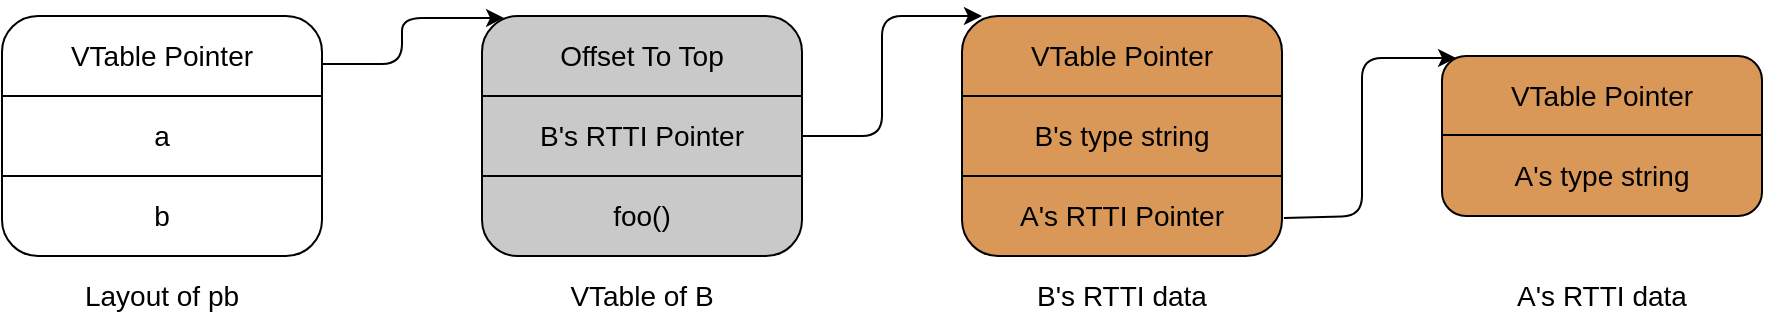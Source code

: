 <mxfile version="24.7.17">
  <diagram name="第 1 页" id="ov3-2ZxVzbA_uYJa8KsF">
    <mxGraphModel dx="1242" dy="819" grid="1" gridSize="10" guides="1" tooltips="1" connect="1" arrows="1" fold="1" page="1" pageScale="1" pageWidth="827" pageHeight="1169" math="0" shadow="0">
      <root>
        <mxCell id="0" />
        <mxCell id="1" parent="0" />
        <mxCell id="O-Wifks-kzLdKlH56Ls9-1" value="" style="rounded=1;whiteSpace=wrap;html=1;fillColor=#FFFFFF;" vertex="1" parent="1">
          <mxGeometry y="160" width="160" height="120" as="geometry" />
        </mxCell>
        <mxCell id="O-Wifks-kzLdKlH56Ls9-2" value="" style="endArrow=none;html=1;rounded=0;" edge="1" parent="1">
          <mxGeometry width="50" height="50" relative="1" as="geometry">
            <mxPoint y="200" as="sourcePoint" />
            <mxPoint x="160" y="200" as="targetPoint" />
          </mxGeometry>
        </mxCell>
        <mxCell id="O-Wifks-kzLdKlH56Ls9-3" value="" style="endArrow=none;html=1;rounded=0;" edge="1" parent="1">
          <mxGeometry width="50" height="50" relative="1" as="geometry">
            <mxPoint y="240" as="sourcePoint" />
            <mxPoint x="160" y="240" as="targetPoint" />
          </mxGeometry>
        </mxCell>
        <mxCell id="O-Wifks-kzLdKlH56Ls9-4" value="" style="rounded=1;whiteSpace=wrap;html=1;fillColor=#C9C9C9;strokeColor=default;" vertex="1" parent="1">
          <mxGeometry x="240" y="160" width="160" height="120" as="geometry" />
        </mxCell>
        <mxCell id="O-Wifks-kzLdKlH56Ls9-5" value="" style="endArrow=none;html=1;rounded=0;strokeColor=default;" edge="1" parent="1">
          <mxGeometry width="50" height="50" relative="1" as="geometry">
            <mxPoint x="240" y="200" as="sourcePoint" />
            <mxPoint x="400" y="200" as="targetPoint" />
          </mxGeometry>
        </mxCell>
        <mxCell id="O-Wifks-kzLdKlH56Ls9-6" value="" style="endArrow=none;html=1;rounded=0;strokeColor=default;" edge="1" parent="1">
          <mxGeometry width="50" height="50" relative="1" as="geometry">
            <mxPoint x="240" y="240" as="sourcePoint" />
            <mxPoint x="400" y="240" as="targetPoint" />
          </mxGeometry>
        </mxCell>
        <mxCell id="O-Wifks-kzLdKlH56Ls9-7" value="" style="rounded=1;whiteSpace=wrap;html=1;fillColor=#D99857;strokeColor=default;" vertex="1" parent="1">
          <mxGeometry x="480" y="160" width="160" height="120" as="geometry" />
        </mxCell>
        <mxCell id="O-Wifks-kzLdKlH56Ls9-8" value="" style="endArrow=none;html=1;rounded=0;strokeColor=default;" edge="1" parent="1">
          <mxGeometry width="50" height="50" relative="1" as="geometry">
            <mxPoint x="480" y="200" as="sourcePoint" />
            <mxPoint x="640" y="200" as="targetPoint" />
          </mxGeometry>
        </mxCell>
        <mxCell id="O-Wifks-kzLdKlH56Ls9-9" value="" style="endArrow=none;html=1;rounded=0;strokeColor=default;" edge="1" parent="1">
          <mxGeometry width="50" height="50" relative="1" as="geometry">
            <mxPoint x="480" y="240" as="sourcePoint" />
            <mxPoint x="640" y="240" as="targetPoint" />
          </mxGeometry>
        </mxCell>
        <mxCell id="O-Wifks-kzLdKlH56Ls9-10" value="" style="rounded=1;whiteSpace=wrap;html=1;fillColor=#D99857;strokeColor=default;" vertex="1" parent="1">
          <mxGeometry x="720" y="180" width="160" height="80" as="geometry" />
        </mxCell>
        <mxCell id="O-Wifks-kzLdKlH56Ls9-13" value="" style="endArrow=none;html=1;rounded=0;strokeColor=default;" edge="1" parent="1">
          <mxGeometry width="50" height="50" relative="1" as="geometry">
            <mxPoint x="720" y="219.5" as="sourcePoint" />
            <mxPoint x="880" y="219.5" as="targetPoint" />
          </mxGeometry>
        </mxCell>
        <mxCell id="O-Wifks-kzLdKlH56Ls9-20" value="&lt;font style=&quot;font-size: 14px;&quot;&gt;VTable Pointer&lt;/font&gt;" style="rounded=1;whiteSpace=wrap;html=1;fillColor=#FFFFFF;strokeColor=#FFFFFF;" vertex="1" parent="1">
          <mxGeometry x="20" y="170" width="120" height="20" as="geometry" />
        </mxCell>
        <mxCell id="O-Wifks-kzLdKlH56Ls9-22" value="&lt;font style=&quot;font-size: 14px;&quot;&gt;a&lt;/font&gt;" style="rounded=1;whiteSpace=wrap;html=1;fillColor=#FFFFFF;strokeColor=#FFFFFF;" vertex="1" parent="1">
          <mxGeometry x="20" y="210" width="120" height="20" as="geometry" />
        </mxCell>
        <mxCell id="O-Wifks-kzLdKlH56Ls9-23" value="&lt;font style=&quot;font-size: 14px;&quot;&gt;b&lt;/font&gt;" style="rounded=1;whiteSpace=wrap;html=1;fillColor=#FFFFFF;strokeColor=#FFFFFF;" vertex="1" parent="1">
          <mxGeometry x="20" y="250" width="120" height="20" as="geometry" />
        </mxCell>
        <mxCell id="O-Wifks-kzLdKlH56Ls9-24" value="&lt;font style=&quot;font-size: 14px;&quot;&gt;Offset To Top&lt;/font&gt;" style="rounded=1;whiteSpace=wrap;html=1;fillColor=#C9C9C9;strokeColor=#C9C9C9;" vertex="1" parent="1">
          <mxGeometry x="260" y="170" width="120" height="20" as="geometry" />
        </mxCell>
        <mxCell id="O-Wifks-kzLdKlH56Ls9-25" value="&lt;font style=&quot;font-size: 14px;&quot;&gt;B&#39;s RTTI Pointer&lt;/font&gt;" style="rounded=1;whiteSpace=wrap;html=1;fillColor=#C9C9C9;strokeColor=#C9C9C9;" vertex="1" parent="1">
          <mxGeometry x="260" y="210" width="120" height="20" as="geometry" />
        </mxCell>
        <mxCell id="O-Wifks-kzLdKlH56Ls9-26" value="&lt;span style=&quot;font-size: 14px;&quot;&gt;foo()&lt;/span&gt;" style="rounded=1;whiteSpace=wrap;html=1;fillColor=#C9C9C9;strokeColor=#C9C9C9;" vertex="1" parent="1">
          <mxGeometry x="260" y="250" width="120" height="20" as="geometry" />
        </mxCell>
        <mxCell id="O-Wifks-kzLdKlH56Ls9-27" value="&lt;font style=&quot;font-size: 14px;&quot;&gt;VTable Pointer&lt;/font&gt;" style="rounded=1;whiteSpace=wrap;html=1;fillColor=#D99857;strokeColor=#D99857;" vertex="1" parent="1">
          <mxGeometry x="500" y="170" width="120" height="20" as="geometry" />
        </mxCell>
        <mxCell id="O-Wifks-kzLdKlH56Ls9-28" value="&lt;font style=&quot;font-size: 14px;&quot;&gt;B&#39;s type string&lt;/font&gt;" style="rounded=1;whiteSpace=wrap;html=1;fillColor=#D99857;strokeColor=#D99857;" vertex="1" parent="1">
          <mxGeometry x="500" y="210" width="120" height="20" as="geometry" />
        </mxCell>
        <mxCell id="O-Wifks-kzLdKlH56Ls9-29" value="&lt;font style=&quot;font-size: 14px;&quot;&gt;A&#39;s RTTI Pointer&lt;/font&gt;" style="rounded=1;whiteSpace=wrap;html=1;fillColor=#D99857;strokeColor=#D99857;" vertex="1" parent="1">
          <mxGeometry x="500" y="250" width="120" height="20" as="geometry" />
        </mxCell>
        <mxCell id="O-Wifks-kzLdKlH56Ls9-30" value="&lt;span style=&quot;font-size: 14px;&quot;&gt;VTable Pointer&lt;/span&gt;" style="rounded=1;whiteSpace=wrap;html=1;fillColor=#D99857;strokeColor=#D99857;" vertex="1" parent="1">
          <mxGeometry x="740" y="190" width="120" height="20" as="geometry" />
        </mxCell>
        <mxCell id="O-Wifks-kzLdKlH56Ls9-31" value="&lt;span style=&quot;font-size: 14px;&quot;&gt;A&#39;s type string&lt;/span&gt;" style="rounded=1;whiteSpace=wrap;html=1;fillColor=#D99857;strokeColor=#D99857;" vertex="1" parent="1">
          <mxGeometry x="740" y="230" width="120" height="20" as="geometry" />
        </mxCell>
        <mxCell id="O-Wifks-kzLdKlH56Ls9-32" value="" style="endArrow=classic;html=1;rounded=1;entryX=0.069;entryY=0.008;entryDx=0;entryDy=0;entryPerimeter=0;exitX=1;exitY=0.2;exitDx=0;exitDy=0;exitPerimeter=0;strokeColor=default;curved=0;" edge="1" parent="1" source="O-Wifks-kzLdKlH56Ls9-1" target="O-Wifks-kzLdKlH56Ls9-4">
          <mxGeometry width="50" height="50" relative="1" as="geometry">
            <mxPoint x="190" y="200" as="sourcePoint" />
            <mxPoint x="530" y="380" as="targetPoint" />
            <Array as="points">
              <mxPoint x="200" y="184" />
              <mxPoint x="200" y="161" />
            </Array>
          </mxGeometry>
        </mxCell>
        <mxCell id="O-Wifks-kzLdKlH56Ls9-33" value="" style="endArrow=classic;html=1;rounded=1;exitX=1;exitY=0.5;exitDx=0;exitDy=0;strokeColor=default;curved=0;" edge="1" parent="1" source="O-Wifks-kzLdKlH56Ls9-4">
          <mxGeometry width="50" height="50" relative="1" as="geometry">
            <mxPoint x="390" y="430" as="sourcePoint" />
            <mxPoint x="490" y="160" as="targetPoint" />
            <Array as="points">
              <mxPoint x="440" y="220" />
              <mxPoint x="440" y="160" />
            </Array>
          </mxGeometry>
        </mxCell>
        <mxCell id="O-Wifks-kzLdKlH56Ls9-34" value="" style="endArrow=classic;html=1;rounded=1;exitX=1.006;exitY=0.842;exitDx=0;exitDy=0;exitPerimeter=0;entryX=0.044;entryY=0.013;entryDx=0;entryDy=0;entryPerimeter=0;flowAnimation=0;shadow=0;strokeColor=default;curved=0;" edge="1" parent="1" source="O-Wifks-kzLdKlH56Ls9-7" target="O-Wifks-kzLdKlH56Ls9-10">
          <mxGeometry width="50" height="50" relative="1" as="geometry">
            <mxPoint x="390" y="430" as="sourcePoint" />
            <mxPoint x="440" y="380" as="targetPoint" />
            <Array as="points">
              <mxPoint x="680" y="260" />
              <mxPoint x="680" y="181" />
            </Array>
          </mxGeometry>
        </mxCell>
        <mxCell id="O-Wifks-kzLdKlH56Ls9-35" value="Layout of pb" style="rounded=1;whiteSpace=wrap;html=1;fontSize=14;strokeColor=#FFFFFF;fillColor=#FFFFFF;" vertex="1" parent="1">
          <mxGeometry x="20" y="290" width="120" height="20" as="geometry" />
        </mxCell>
        <mxCell id="O-Wifks-kzLdKlH56Ls9-36" value="VTable of B" style="rounded=1;whiteSpace=wrap;html=1;fontSize=14;strokeColor=#FFFFFF;fillColor=#FFFFFF;" vertex="1" parent="1">
          <mxGeometry x="260" y="290" width="120" height="20" as="geometry" />
        </mxCell>
        <mxCell id="O-Wifks-kzLdKlH56Ls9-37" value="" style="rounded=1;whiteSpace=wrap;html=1;fontSize=14;strokeColor=#FFFFFF;fillColor=#FFFFFF;" vertex="1" parent="1">
          <mxGeometry x="500" y="290" width="120" height="20" as="geometry" />
        </mxCell>
        <mxCell id="O-Wifks-kzLdKlH56Ls9-38" value="B&#39;s RTTI data" style="rounded=1;whiteSpace=wrap;html=1;fontSize=14;strokeColor=#FFFFFF;fillColor=#FFFFFF;" vertex="1" parent="1">
          <mxGeometry x="500" y="290" width="120" height="20" as="geometry" />
        </mxCell>
        <mxCell id="O-Wifks-kzLdKlH56Ls9-39" value="A&#39;s RTTI data" style="rounded=1;whiteSpace=wrap;html=1;fontSize=14;strokeColor=#FFFFFF;fillColor=#FFFFFF;" vertex="1" parent="1">
          <mxGeometry x="740" y="290" width="120" height="20" as="geometry" />
        </mxCell>
      </root>
    </mxGraphModel>
  </diagram>
</mxfile>
